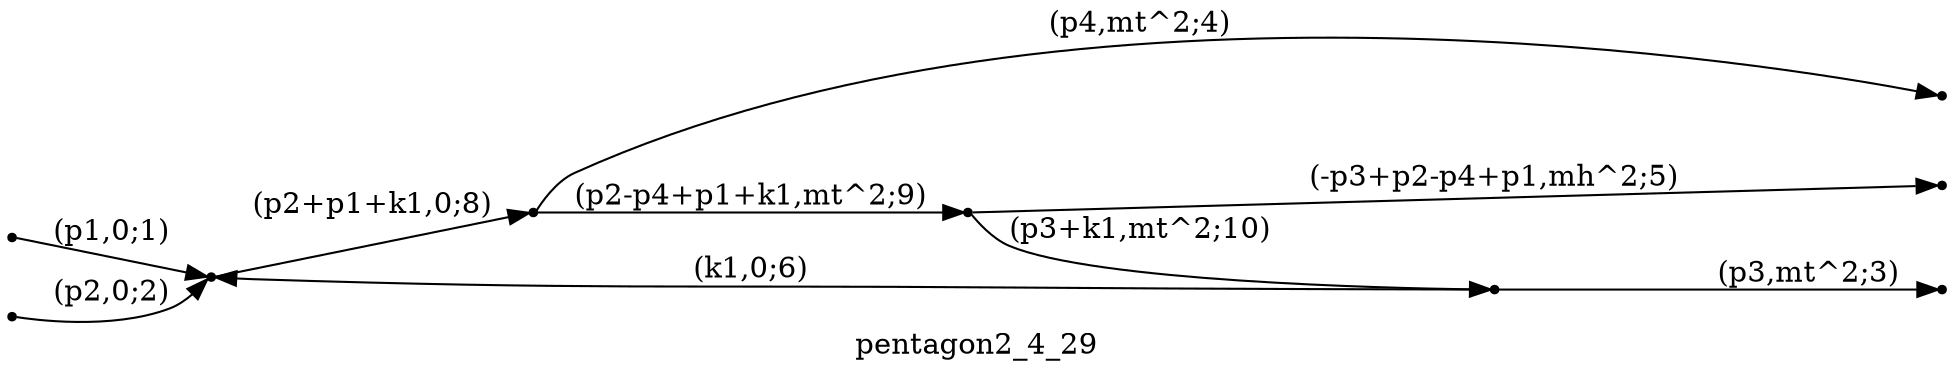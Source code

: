 digraph pentagon2_4_29 {
  label="pentagon2_4_29";
  rankdir="LR";
  subgraph edges {
    -1 -> 2 [label="(p1,0;1)"];
    -2 -> 2 [label="(p2,0;2)"];
    4 -> -3 [label="(p3,mt^2;3)"];
    1 -> -4 [label="(p4,mt^2;4)"];
    3 -> -5 [label="(-p3+p2-p4+p1,mh^2;5)"];
    4 -> 2 [label="(k1,0;6)"];
    2 -> 1 [label="(p2+p1+k1,0;8)"];
    1 -> 3 [label="(p2-p4+p1+k1,mt^2;9)"];
    3 -> 4 [label="(p3+k1,mt^2;10)"];
  }
  subgraph incoming { rank="source"; -1; -2; }
  subgraph outgoing { rank="sink"; -3; -4; -5; }
-5 [shape=point];
-4 [shape=point];
-3 [shape=point];
-2 [shape=point];
-1 [shape=point];
1 [shape=point];
2 [shape=point];
3 [shape=point];
4 [shape=point];
}


